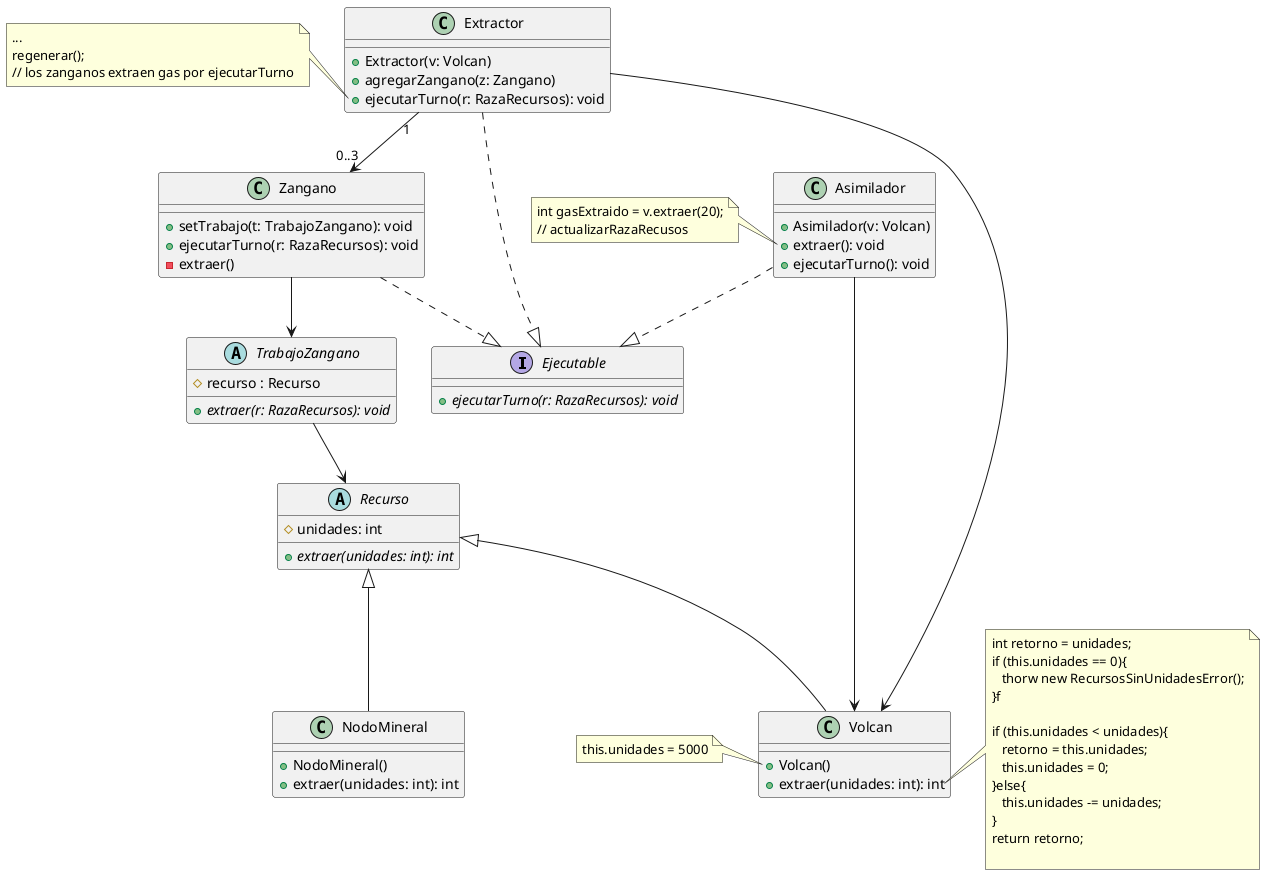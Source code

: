 @startuml


interface Ejecutable {
   + {abstract} ejecutarTurno(r: RazaRecursos): void
}


class Extractor{
   + Extractor(v: Volcan)
   + agregarZangano(z: Zangano)
   + ejecutarTurno(r: RazaRecursos): void
}

note left of Extractor::ejecutarTurno
   ...
   regenerar();
   // los zanganos extraen gas por ejecutarTurno
end note




class Zangano {
   + setTrabajo(t: TrabajoZangano): void
   + ejecutarTurno(r: RazaRecursos): void
   - extraer()
}


abstract class TrabajoZangano {
   # recurso : Recurso
   + {abstract} extraer(r: RazaRecursos): void
}



class Asimilador{
   + Asimilador(v: Volcan)
   + extraer(): void
   + ejecutarTurno(): void
}
note left of Asimilador::extraer
  int gasExtraido = v.extraer(20);
  // actualizarRazaRecusos
end note

abstract class Recurso {
   # unidades: int
   + {abstract} extraer(unidades: int): int
}


class NodoMineral {
   + NodoMineral()
+extraer(unidades: int): int
}

class Volcan{
   + Volcan()
   + extraer(unidades: int): int
}
note left of Volcan::Volcan
   this.unidades = 5000
end note
note right of Volcan::extraer
   int retorno = unidades;
   if (this.unidades == 0){
      thorw new RecursosSinUnidadesError();
   }f

   if (this.unidades < unidades){
      retorno = this.unidades;
      this.unidades = 0;
   }else{
      this.unidades -= unidades;
   }
   return retorno;

end note






Recurso <|-- Volcan
Recurso <|-- NodoMineral

Extractor ..|> Ejecutable
Extractor "1"-->"0..3" Zangano




Asimilador ..|> Ejecutable
Asimilador --> Volcan

Extractor --> Volcan

Zangano --> TrabajoZangano
Zangano ..|> Ejecutable


TrabajoZangano --> Recurso
@enduml